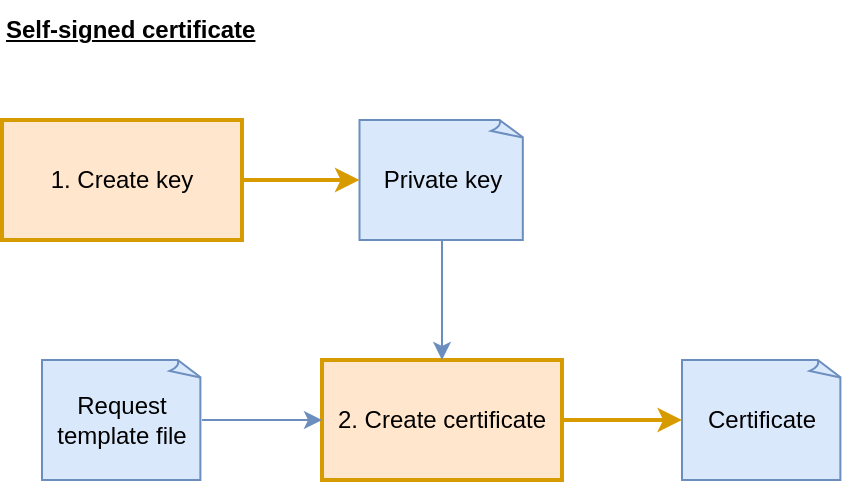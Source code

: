 <mxfile version="26.2.15">
  <diagram name="Page-1" id="GPCsjNSLJhdtyKksL7qd">
    <mxGraphModel dx="1018" dy="692" grid="1" gridSize="10" guides="1" tooltips="1" connect="1" arrows="1" fold="1" page="1" pageScale="1" pageWidth="827" pageHeight="1169" math="0" shadow="0">
      <root>
        <mxCell id="0" />
        <mxCell id="1" parent="0" />
        <mxCell id="1e5mrHVx4v3nXohVyHIT-2" value="1. Create key" style="rounded=0;whiteSpace=wrap;html=1;fillColor=#ffe6cc;strokeColor=#d79b00;strokeWidth=2;" parent="1" vertex="1">
          <mxGeometry x="80" y="120" width="120" height="60" as="geometry" />
        </mxCell>
        <mxCell id="1e5mrHVx4v3nXohVyHIT-4" value="Private key" style="whiteSpace=wrap;html=1;shape=mxgraph.basic.document;fillColor=#dae8fc;strokeColor=#6c8ebf;" parent="1" vertex="1">
          <mxGeometry x="258.75" y="120" width="82.5" height="60" as="geometry" />
        </mxCell>
        <mxCell id="1e5mrHVx4v3nXohVyHIT-6" value="Request template file" style="whiteSpace=wrap;html=1;shape=mxgraph.basic.document;fillColor=#dae8fc;strokeColor=#6c8ebf;" parent="1" vertex="1">
          <mxGeometry x="100" y="240" width="80" height="60" as="geometry" />
        </mxCell>
        <mxCell id="1e5mrHVx4v3nXohVyHIT-7" value="2. Create certificate" style="rounded=0;whiteSpace=wrap;html=1;fillColor=#ffe6cc;strokeColor=#d79b00;strokeWidth=2;" parent="1" vertex="1">
          <mxGeometry x="240" y="240" width="120" height="60" as="geometry" />
        </mxCell>
        <mxCell id="1e5mrHVx4v3nXohVyHIT-8" value="" style="endArrow=classic;html=1;rounded=0;strokeWidth=2;fillColor=#ffe6cc;strokeColor=#d79b00;" parent="1" source="1e5mrHVx4v3nXohVyHIT-2" target="1e5mrHVx4v3nXohVyHIT-4" edge="1">
          <mxGeometry width="50" height="50" relative="1" as="geometry">
            <mxPoint x="480" y="380" as="sourcePoint" />
            <mxPoint x="530" y="330" as="targetPoint" />
          </mxGeometry>
        </mxCell>
        <mxCell id="1e5mrHVx4v3nXohVyHIT-9" value="" style="endArrow=classic;html=1;rounded=0;fillColor=#dae8fc;strokeColor=#6c8ebf;" parent="1" source="1e5mrHVx4v3nXohVyHIT-4" target="1e5mrHVx4v3nXohVyHIT-7" edge="1">
          <mxGeometry width="50" height="50" relative="1" as="geometry">
            <mxPoint x="480" y="380" as="sourcePoint" />
            <mxPoint x="300" y="240" as="targetPoint" />
          </mxGeometry>
        </mxCell>
        <mxCell id="1e5mrHVx4v3nXohVyHIT-12" value="Certificate" style="whiteSpace=wrap;html=1;shape=mxgraph.basic.document;fillColor=#dae8fc;strokeColor=#6c8ebf;" parent="1" vertex="1">
          <mxGeometry x="420" y="240" width="80" height="60" as="geometry" />
        </mxCell>
        <mxCell id="1e5mrHVx4v3nXohVyHIT-15" value="" style="endArrow=classic;html=1;rounded=0;fillColor=#dae8fc;strokeColor=#6c8ebf;elbow=vertical;" parent="1" source="1e5mrHVx4v3nXohVyHIT-6" target="1e5mrHVx4v3nXohVyHIT-7" edge="1">
          <mxGeometry width="50" height="50" relative="1" as="geometry">
            <mxPoint x="400" y="290" as="sourcePoint" />
            <mxPoint x="530" y="330" as="targetPoint" />
          </mxGeometry>
        </mxCell>
        <mxCell id="1e5mrHVx4v3nXohVyHIT-16" value="" style="endArrow=classic;html=1;rounded=0;strokeWidth=2;fillColor=#ffe6cc;strokeColor=#d79b00;" parent="1" source="1e5mrHVx4v3nXohVyHIT-7" target="1e5mrHVx4v3nXohVyHIT-12" edge="1">
          <mxGeometry width="50" height="50" relative="1" as="geometry">
            <mxPoint x="470" y="420" as="sourcePoint" />
            <mxPoint x="520" y="370" as="targetPoint" />
          </mxGeometry>
        </mxCell>
        <mxCell id="1e5mrHVx4v3nXohVyHIT-17" value="Self-signed certificate" style="text;html=1;align=left;verticalAlign=middle;whiteSpace=wrap;rounded=0;fontStyle=5" parent="1" vertex="1">
          <mxGeometry x="80" y="60" width="240" height="30" as="geometry" />
        </mxCell>
      </root>
    </mxGraphModel>
  </diagram>
</mxfile>
